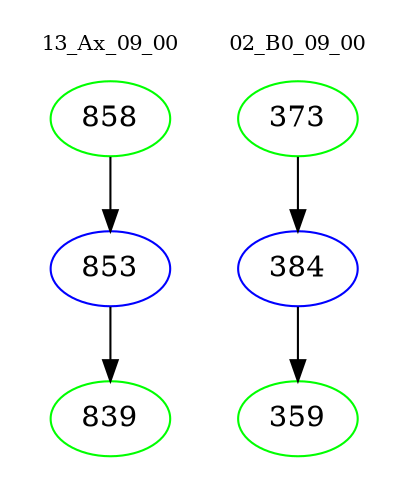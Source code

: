 digraph{
subgraph cluster_0 {
color = white
label = "13_Ax_09_00";
fontsize=10;
T0_858 [label="858", color="green"]
T0_858 -> T0_853 [color="black"]
T0_853 [label="853", color="blue"]
T0_853 -> T0_839 [color="black"]
T0_839 [label="839", color="green"]
}
subgraph cluster_1 {
color = white
label = "02_B0_09_00";
fontsize=10;
T1_373 [label="373", color="green"]
T1_373 -> T1_384 [color="black"]
T1_384 [label="384", color="blue"]
T1_384 -> T1_359 [color="black"]
T1_359 [label="359", color="green"]
}
}
